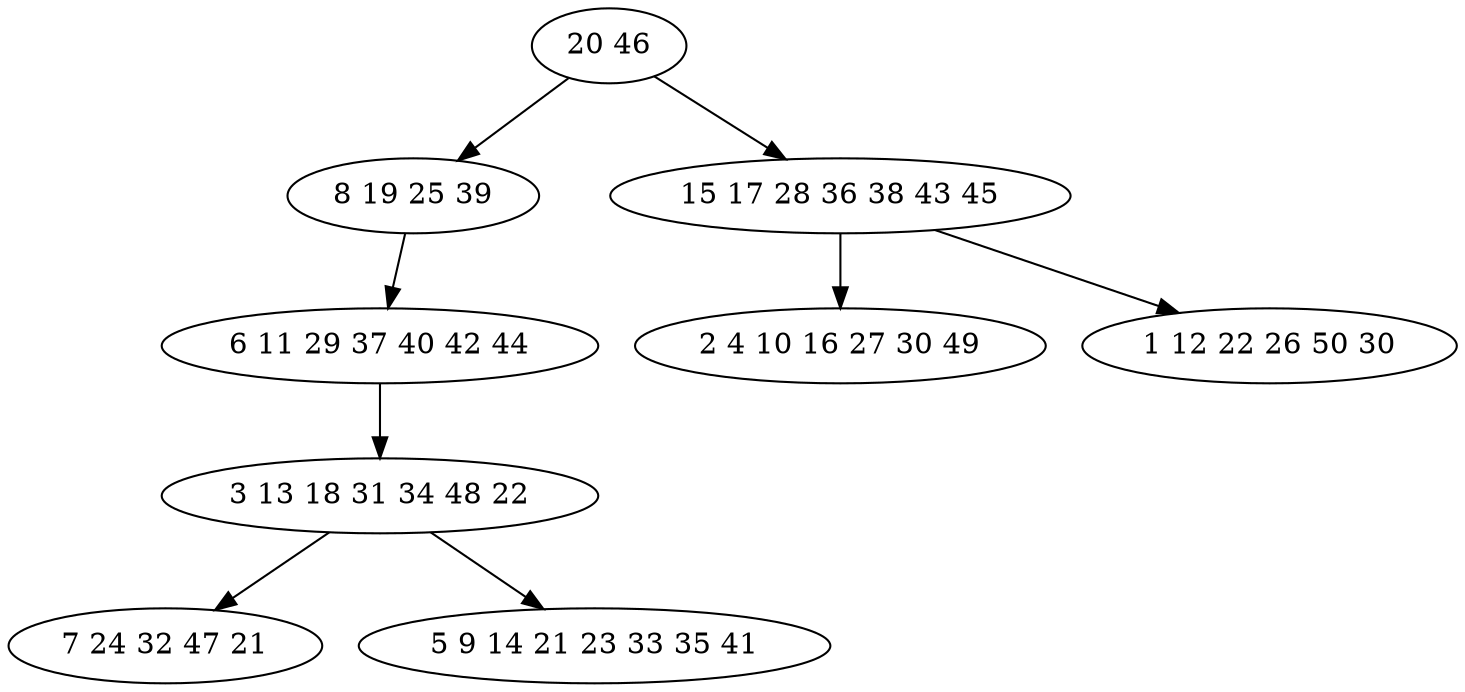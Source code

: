 digraph true_tree {
	"0" -> "1"
	"0" -> "2"
	"1" -> "3"
	"3" -> "4"
	"2" -> "5"
	"4" -> "6"
	"4" -> "7"
	"2" -> "8"
	"0" [label="20 46"];
	"1" [label="8 19 25 39"];
	"2" [label="15 17 28 36 38 43 45"];
	"3" [label="6 11 29 37 40 42 44"];
	"4" [label="3 13 18 31 34 48 22"];
	"5" [label="2 4 10 16 27 30 49"];
	"6" [label="7 24 32 47 21"];
	"7" [label="5 9 14 21 23 33 35 41"];
	"8" [label="1 12 22 26 50 30"];
}
